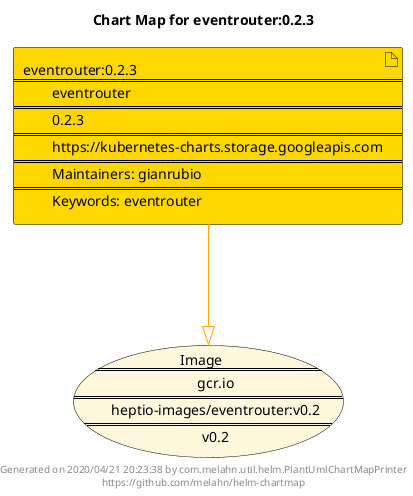 @startuml
skinparam linetype ortho
skinparam backgroundColor white
skinparam usecaseBorderColor black
skinparam usecaseArrowColor LightSlateGray
skinparam artifactBorderColor black
skinparam artifactArrowColor LightSlateGray

title Chart Map for eventrouter:0.2.3

'There is one referenced Helm Chart
artifact "eventrouter:0.2.3\n====\n\teventrouter\n====\n\t0.2.3\n====\n\thttps://kubernetes-charts.storage.googleapis.com\n====\n\tMaintainers: gianrubio\n====\n\tKeywords: eventrouter" as eventrouter_0_2_3 #Gold

'There is one referenced Docker Image
usecase "Image\n====\n\tgcr.io\n====\n\theptio-images/eventrouter:v0.2\n====\n\tv0.2" as gcr_io_heptio_images_eventrouter_v0_2 #Cornsilk

'Chart Dependencies
eventrouter_0_2_3--[#orange]-|>gcr_io_heptio_images_eventrouter_v0_2

center footer Generated on 2020/04/21 20:23:38 by com.melahn.util.helm.PlantUmlChartMapPrinter\nhttps://github.com/melahn/helm-chartmap
@enduml
